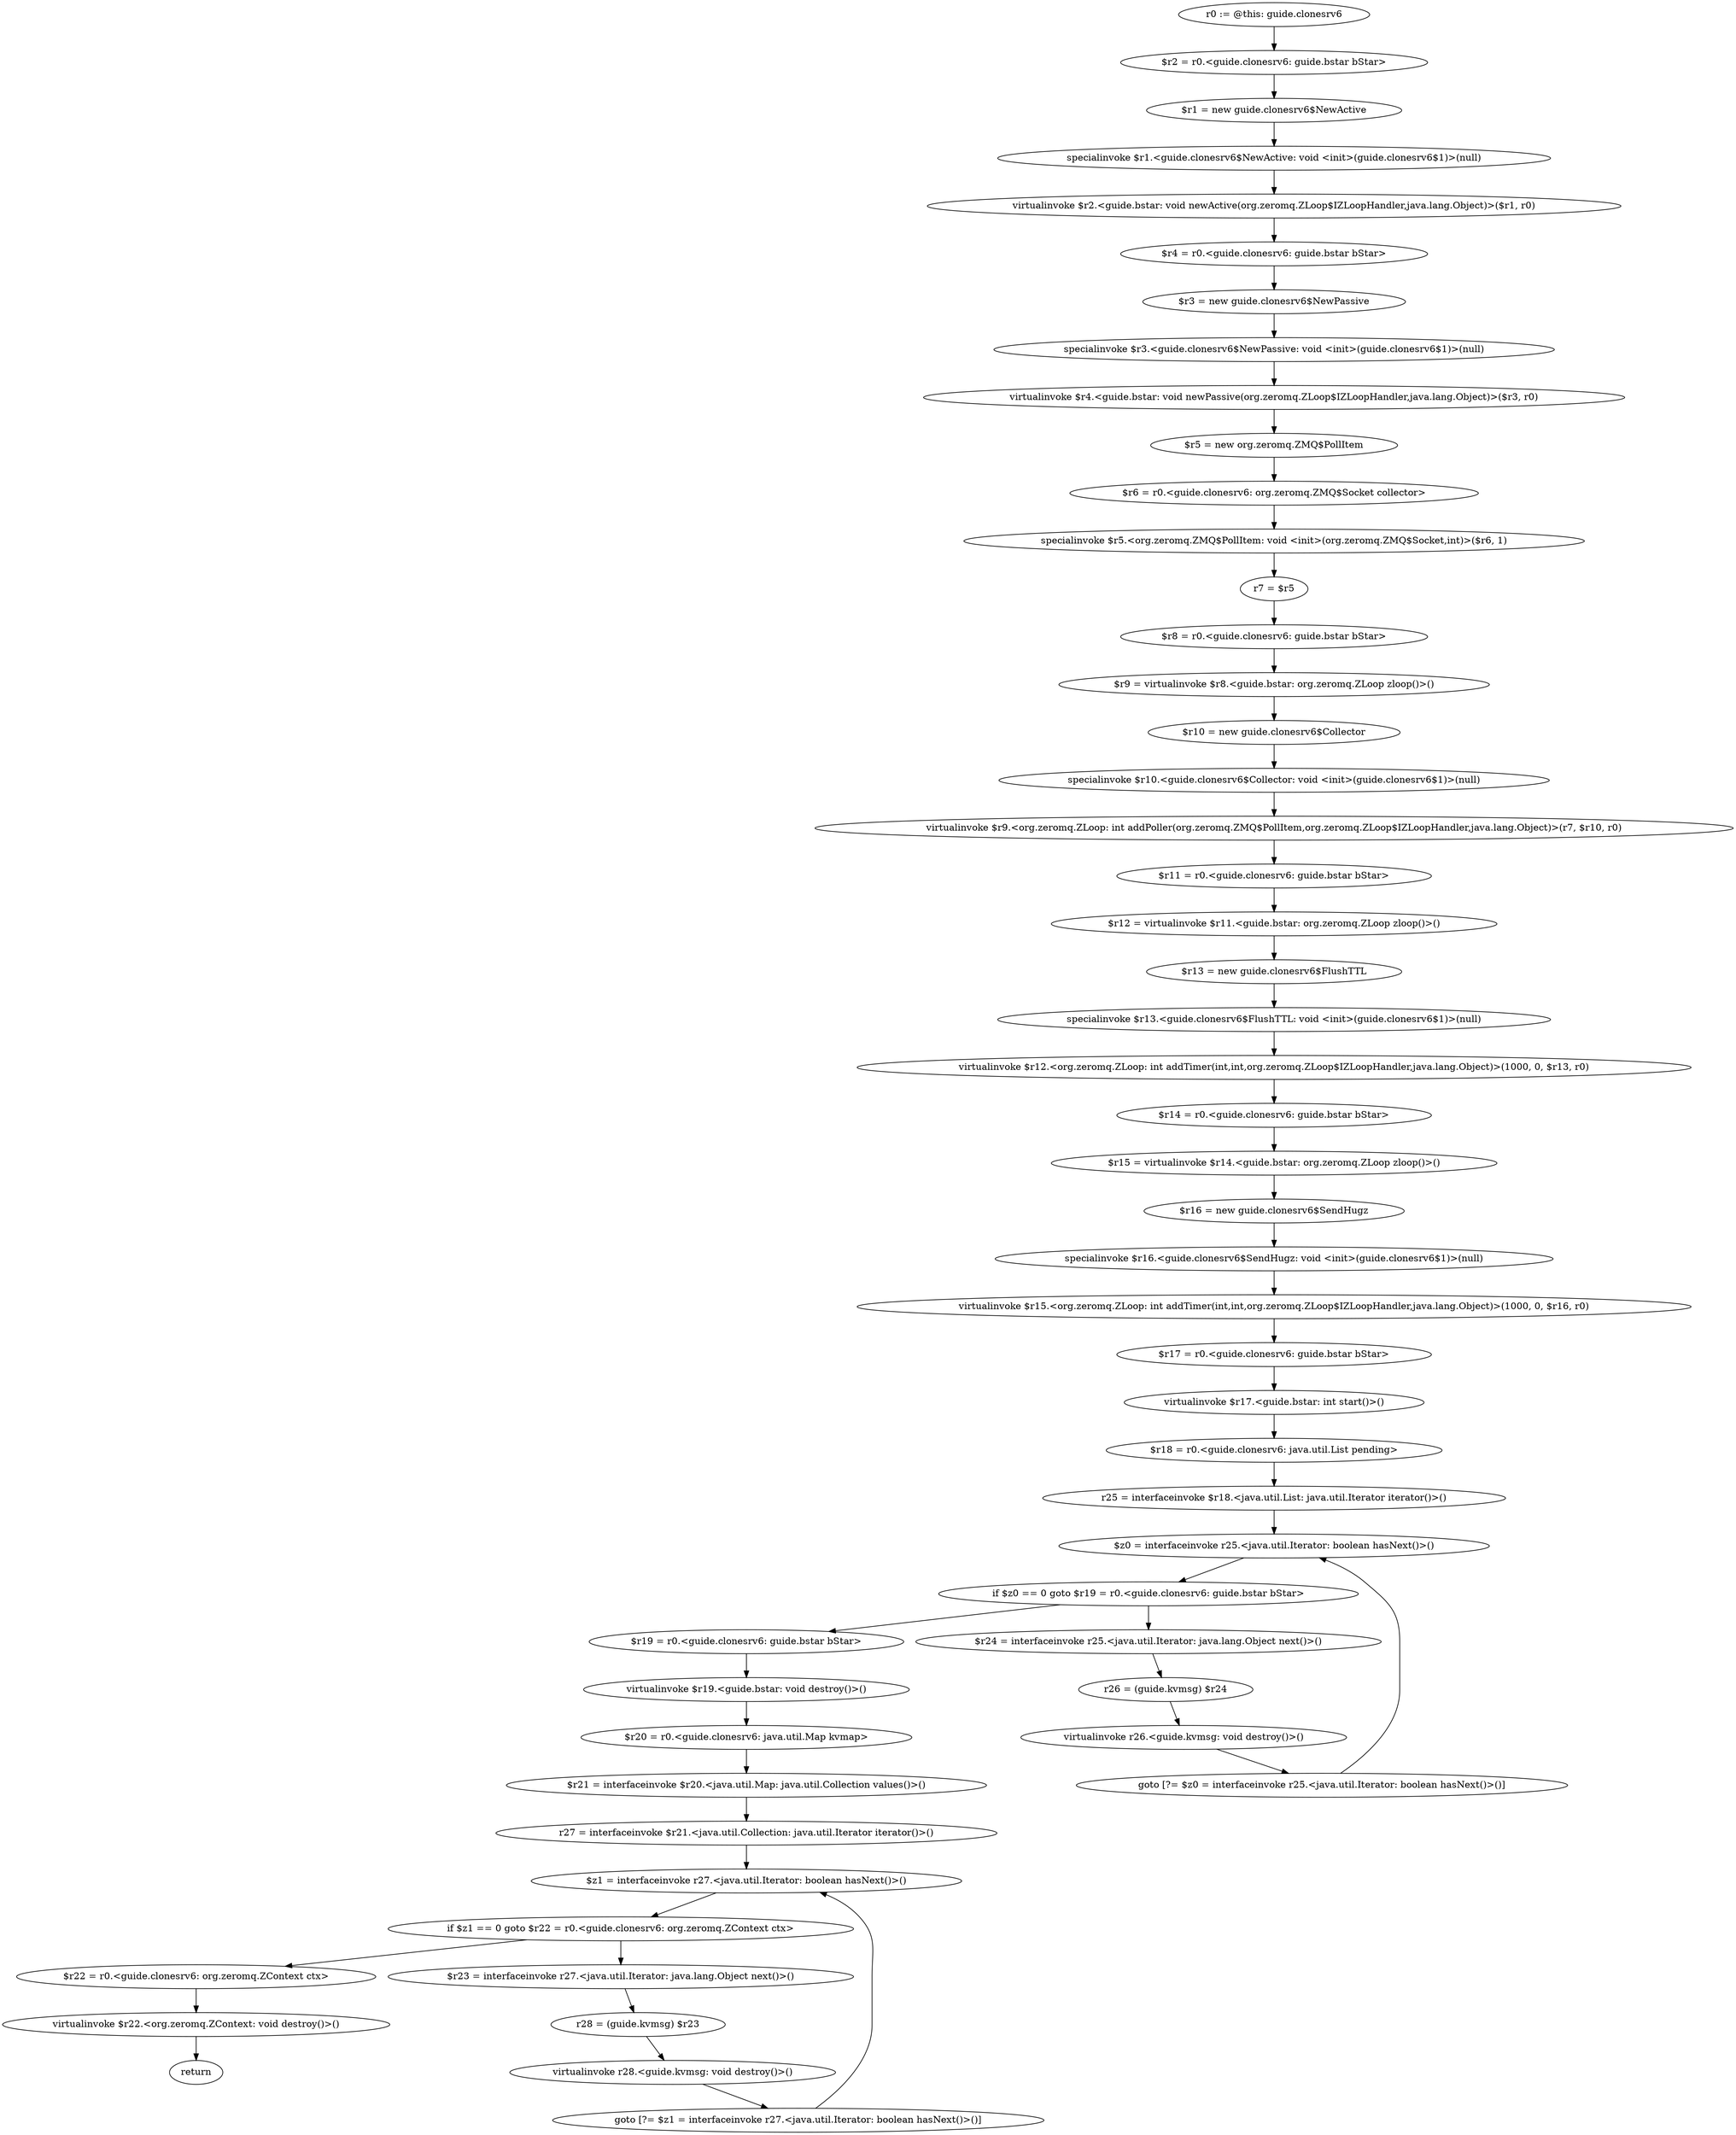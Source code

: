 digraph "unitGraph" {
    "r0 := @this: guide.clonesrv6"
    "$r2 = r0.<guide.clonesrv6: guide.bstar bStar>"
    "$r1 = new guide.clonesrv6$NewActive"
    "specialinvoke $r1.<guide.clonesrv6$NewActive: void <init>(guide.clonesrv6$1)>(null)"
    "virtualinvoke $r2.<guide.bstar: void newActive(org.zeromq.ZLoop$IZLoopHandler,java.lang.Object)>($r1, r0)"
    "$r4 = r0.<guide.clonesrv6: guide.bstar bStar>"
    "$r3 = new guide.clonesrv6$NewPassive"
    "specialinvoke $r3.<guide.clonesrv6$NewPassive: void <init>(guide.clonesrv6$1)>(null)"
    "virtualinvoke $r4.<guide.bstar: void newPassive(org.zeromq.ZLoop$IZLoopHandler,java.lang.Object)>($r3, r0)"
    "$r5 = new org.zeromq.ZMQ$PollItem"
    "$r6 = r0.<guide.clonesrv6: org.zeromq.ZMQ$Socket collector>"
    "specialinvoke $r5.<org.zeromq.ZMQ$PollItem: void <init>(org.zeromq.ZMQ$Socket,int)>($r6, 1)"
    "r7 = $r5"
    "$r8 = r0.<guide.clonesrv6: guide.bstar bStar>"
    "$r9 = virtualinvoke $r8.<guide.bstar: org.zeromq.ZLoop zloop()>()"
    "$r10 = new guide.clonesrv6$Collector"
    "specialinvoke $r10.<guide.clonesrv6$Collector: void <init>(guide.clonesrv6$1)>(null)"
    "virtualinvoke $r9.<org.zeromq.ZLoop: int addPoller(org.zeromq.ZMQ$PollItem,org.zeromq.ZLoop$IZLoopHandler,java.lang.Object)>(r7, $r10, r0)"
    "$r11 = r0.<guide.clonesrv6: guide.bstar bStar>"
    "$r12 = virtualinvoke $r11.<guide.bstar: org.zeromq.ZLoop zloop()>()"
    "$r13 = new guide.clonesrv6$FlushTTL"
    "specialinvoke $r13.<guide.clonesrv6$FlushTTL: void <init>(guide.clonesrv6$1)>(null)"
    "virtualinvoke $r12.<org.zeromq.ZLoop: int addTimer(int,int,org.zeromq.ZLoop$IZLoopHandler,java.lang.Object)>(1000, 0, $r13, r0)"
    "$r14 = r0.<guide.clonesrv6: guide.bstar bStar>"
    "$r15 = virtualinvoke $r14.<guide.bstar: org.zeromq.ZLoop zloop()>()"
    "$r16 = new guide.clonesrv6$SendHugz"
    "specialinvoke $r16.<guide.clonesrv6$SendHugz: void <init>(guide.clonesrv6$1)>(null)"
    "virtualinvoke $r15.<org.zeromq.ZLoop: int addTimer(int,int,org.zeromq.ZLoop$IZLoopHandler,java.lang.Object)>(1000, 0, $r16, r0)"
    "$r17 = r0.<guide.clonesrv6: guide.bstar bStar>"
    "virtualinvoke $r17.<guide.bstar: int start()>()"
    "$r18 = r0.<guide.clonesrv6: java.util.List pending>"
    "r25 = interfaceinvoke $r18.<java.util.List: java.util.Iterator iterator()>()"
    "$z0 = interfaceinvoke r25.<java.util.Iterator: boolean hasNext()>()"
    "if $z0 == 0 goto $r19 = r0.<guide.clonesrv6: guide.bstar bStar>"
    "$r24 = interfaceinvoke r25.<java.util.Iterator: java.lang.Object next()>()"
    "r26 = (guide.kvmsg) $r24"
    "virtualinvoke r26.<guide.kvmsg: void destroy()>()"
    "goto [?= $z0 = interfaceinvoke r25.<java.util.Iterator: boolean hasNext()>()]"
    "$r19 = r0.<guide.clonesrv6: guide.bstar bStar>"
    "virtualinvoke $r19.<guide.bstar: void destroy()>()"
    "$r20 = r0.<guide.clonesrv6: java.util.Map kvmap>"
    "$r21 = interfaceinvoke $r20.<java.util.Map: java.util.Collection values()>()"
    "r27 = interfaceinvoke $r21.<java.util.Collection: java.util.Iterator iterator()>()"
    "$z1 = interfaceinvoke r27.<java.util.Iterator: boolean hasNext()>()"
    "if $z1 == 0 goto $r22 = r0.<guide.clonesrv6: org.zeromq.ZContext ctx>"
    "$r23 = interfaceinvoke r27.<java.util.Iterator: java.lang.Object next()>()"
    "r28 = (guide.kvmsg) $r23"
    "virtualinvoke r28.<guide.kvmsg: void destroy()>()"
    "goto [?= $z1 = interfaceinvoke r27.<java.util.Iterator: boolean hasNext()>()]"
    "$r22 = r0.<guide.clonesrv6: org.zeromq.ZContext ctx>"
    "virtualinvoke $r22.<org.zeromq.ZContext: void destroy()>()"
    "return"
    "r0 := @this: guide.clonesrv6"->"$r2 = r0.<guide.clonesrv6: guide.bstar bStar>";
    "$r2 = r0.<guide.clonesrv6: guide.bstar bStar>"->"$r1 = new guide.clonesrv6$NewActive";
    "$r1 = new guide.clonesrv6$NewActive"->"specialinvoke $r1.<guide.clonesrv6$NewActive: void <init>(guide.clonesrv6$1)>(null)";
    "specialinvoke $r1.<guide.clonesrv6$NewActive: void <init>(guide.clonesrv6$1)>(null)"->"virtualinvoke $r2.<guide.bstar: void newActive(org.zeromq.ZLoop$IZLoopHandler,java.lang.Object)>($r1, r0)";
    "virtualinvoke $r2.<guide.bstar: void newActive(org.zeromq.ZLoop$IZLoopHandler,java.lang.Object)>($r1, r0)"->"$r4 = r0.<guide.clonesrv6: guide.bstar bStar>";
    "$r4 = r0.<guide.clonesrv6: guide.bstar bStar>"->"$r3 = new guide.clonesrv6$NewPassive";
    "$r3 = new guide.clonesrv6$NewPassive"->"specialinvoke $r3.<guide.clonesrv6$NewPassive: void <init>(guide.clonesrv6$1)>(null)";
    "specialinvoke $r3.<guide.clonesrv6$NewPassive: void <init>(guide.clonesrv6$1)>(null)"->"virtualinvoke $r4.<guide.bstar: void newPassive(org.zeromq.ZLoop$IZLoopHandler,java.lang.Object)>($r3, r0)";
    "virtualinvoke $r4.<guide.bstar: void newPassive(org.zeromq.ZLoop$IZLoopHandler,java.lang.Object)>($r3, r0)"->"$r5 = new org.zeromq.ZMQ$PollItem";
    "$r5 = new org.zeromq.ZMQ$PollItem"->"$r6 = r0.<guide.clonesrv6: org.zeromq.ZMQ$Socket collector>";
    "$r6 = r0.<guide.clonesrv6: org.zeromq.ZMQ$Socket collector>"->"specialinvoke $r5.<org.zeromq.ZMQ$PollItem: void <init>(org.zeromq.ZMQ$Socket,int)>($r6, 1)";
    "specialinvoke $r5.<org.zeromq.ZMQ$PollItem: void <init>(org.zeromq.ZMQ$Socket,int)>($r6, 1)"->"r7 = $r5";
    "r7 = $r5"->"$r8 = r0.<guide.clonesrv6: guide.bstar bStar>";
    "$r8 = r0.<guide.clonesrv6: guide.bstar bStar>"->"$r9 = virtualinvoke $r8.<guide.bstar: org.zeromq.ZLoop zloop()>()";
    "$r9 = virtualinvoke $r8.<guide.bstar: org.zeromq.ZLoop zloop()>()"->"$r10 = new guide.clonesrv6$Collector";
    "$r10 = new guide.clonesrv6$Collector"->"specialinvoke $r10.<guide.clonesrv6$Collector: void <init>(guide.clonesrv6$1)>(null)";
    "specialinvoke $r10.<guide.clonesrv6$Collector: void <init>(guide.clonesrv6$1)>(null)"->"virtualinvoke $r9.<org.zeromq.ZLoop: int addPoller(org.zeromq.ZMQ$PollItem,org.zeromq.ZLoop$IZLoopHandler,java.lang.Object)>(r7, $r10, r0)";
    "virtualinvoke $r9.<org.zeromq.ZLoop: int addPoller(org.zeromq.ZMQ$PollItem,org.zeromq.ZLoop$IZLoopHandler,java.lang.Object)>(r7, $r10, r0)"->"$r11 = r0.<guide.clonesrv6: guide.bstar bStar>";
    "$r11 = r0.<guide.clonesrv6: guide.bstar bStar>"->"$r12 = virtualinvoke $r11.<guide.bstar: org.zeromq.ZLoop zloop()>()";
    "$r12 = virtualinvoke $r11.<guide.bstar: org.zeromq.ZLoop zloop()>()"->"$r13 = new guide.clonesrv6$FlushTTL";
    "$r13 = new guide.clonesrv6$FlushTTL"->"specialinvoke $r13.<guide.clonesrv6$FlushTTL: void <init>(guide.clonesrv6$1)>(null)";
    "specialinvoke $r13.<guide.clonesrv6$FlushTTL: void <init>(guide.clonesrv6$1)>(null)"->"virtualinvoke $r12.<org.zeromq.ZLoop: int addTimer(int,int,org.zeromq.ZLoop$IZLoopHandler,java.lang.Object)>(1000, 0, $r13, r0)";
    "virtualinvoke $r12.<org.zeromq.ZLoop: int addTimer(int,int,org.zeromq.ZLoop$IZLoopHandler,java.lang.Object)>(1000, 0, $r13, r0)"->"$r14 = r0.<guide.clonesrv6: guide.bstar bStar>";
    "$r14 = r0.<guide.clonesrv6: guide.bstar bStar>"->"$r15 = virtualinvoke $r14.<guide.bstar: org.zeromq.ZLoop zloop()>()";
    "$r15 = virtualinvoke $r14.<guide.bstar: org.zeromq.ZLoop zloop()>()"->"$r16 = new guide.clonesrv6$SendHugz";
    "$r16 = new guide.clonesrv6$SendHugz"->"specialinvoke $r16.<guide.clonesrv6$SendHugz: void <init>(guide.clonesrv6$1)>(null)";
    "specialinvoke $r16.<guide.clonesrv6$SendHugz: void <init>(guide.clonesrv6$1)>(null)"->"virtualinvoke $r15.<org.zeromq.ZLoop: int addTimer(int,int,org.zeromq.ZLoop$IZLoopHandler,java.lang.Object)>(1000, 0, $r16, r0)";
    "virtualinvoke $r15.<org.zeromq.ZLoop: int addTimer(int,int,org.zeromq.ZLoop$IZLoopHandler,java.lang.Object)>(1000, 0, $r16, r0)"->"$r17 = r0.<guide.clonesrv6: guide.bstar bStar>";
    "$r17 = r0.<guide.clonesrv6: guide.bstar bStar>"->"virtualinvoke $r17.<guide.bstar: int start()>()";
    "virtualinvoke $r17.<guide.bstar: int start()>()"->"$r18 = r0.<guide.clonesrv6: java.util.List pending>";
    "$r18 = r0.<guide.clonesrv6: java.util.List pending>"->"r25 = interfaceinvoke $r18.<java.util.List: java.util.Iterator iterator()>()";
    "r25 = interfaceinvoke $r18.<java.util.List: java.util.Iterator iterator()>()"->"$z0 = interfaceinvoke r25.<java.util.Iterator: boolean hasNext()>()";
    "$z0 = interfaceinvoke r25.<java.util.Iterator: boolean hasNext()>()"->"if $z0 == 0 goto $r19 = r0.<guide.clonesrv6: guide.bstar bStar>";
    "if $z0 == 0 goto $r19 = r0.<guide.clonesrv6: guide.bstar bStar>"->"$r24 = interfaceinvoke r25.<java.util.Iterator: java.lang.Object next()>()";
    "if $z0 == 0 goto $r19 = r0.<guide.clonesrv6: guide.bstar bStar>"->"$r19 = r0.<guide.clonesrv6: guide.bstar bStar>";
    "$r24 = interfaceinvoke r25.<java.util.Iterator: java.lang.Object next()>()"->"r26 = (guide.kvmsg) $r24";
    "r26 = (guide.kvmsg) $r24"->"virtualinvoke r26.<guide.kvmsg: void destroy()>()";
    "virtualinvoke r26.<guide.kvmsg: void destroy()>()"->"goto [?= $z0 = interfaceinvoke r25.<java.util.Iterator: boolean hasNext()>()]";
    "goto [?= $z0 = interfaceinvoke r25.<java.util.Iterator: boolean hasNext()>()]"->"$z0 = interfaceinvoke r25.<java.util.Iterator: boolean hasNext()>()";
    "$r19 = r0.<guide.clonesrv6: guide.bstar bStar>"->"virtualinvoke $r19.<guide.bstar: void destroy()>()";
    "virtualinvoke $r19.<guide.bstar: void destroy()>()"->"$r20 = r0.<guide.clonesrv6: java.util.Map kvmap>";
    "$r20 = r0.<guide.clonesrv6: java.util.Map kvmap>"->"$r21 = interfaceinvoke $r20.<java.util.Map: java.util.Collection values()>()";
    "$r21 = interfaceinvoke $r20.<java.util.Map: java.util.Collection values()>()"->"r27 = interfaceinvoke $r21.<java.util.Collection: java.util.Iterator iterator()>()";
    "r27 = interfaceinvoke $r21.<java.util.Collection: java.util.Iterator iterator()>()"->"$z1 = interfaceinvoke r27.<java.util.Iterator: boolean hasNext()>()";
    "$z1 = interfaceinvoke r27.<java.util.Iterator: boolean hasNext()>()"->"if $z1 == 0 goto $r22 = r0.<guide.clonesrv6: org.zeromq.ZContext ctx>";
    "if $z1 == 0 goto $r22 = r0.<guide.clonesrv6: org.zeromq.ZContext ctx>"->"$r23 = interfaceinvoke r27.<java.util.Iterator: java.lang.Object next()>()";
    "if $z1 == 0 goto $r22 = r0.<guide.clonesrv6: org.zeromq.ZContext ctx>"->"$r22 = r0.<guide.clonesrv6: org.zeromq.ZContext ctx>";
    "$r23 = interfaceinvoke r27.<java.util.Iterator: java.lang.Object next()>()"->"r28 = (guide.kvmsg) $r23";
    "r28 = (guide.kvmsg) $r23"->"virtualinvoke r28.<guide.kvmsg: void destroy()>()";
    "virtualinvoke r28.<guide.kvmsg: void destroy()>()"->"goto [?= $z1 = interfaceinvoke r27.<java.util.Iterator: boolean hasNext()>()]";
    "goto [?= $z1 = interfaceinvoke r27.<java.util.Iterator: boolean hasNext()>()]"->"$z1 = interfaceinvoke r27.<java.util.Iterator: boolean hasNext()>()";
    "$r22 = r0.<guide.clonesrv6: org.zeromq.ZContext ctx>"->"virtualinvoke $r22.<org.zeromq.ZContext: void destroy()>()";
    "virtualinvoke $r22.<org.zeromq.ZContext: void destroy()>()"->"return";
}
